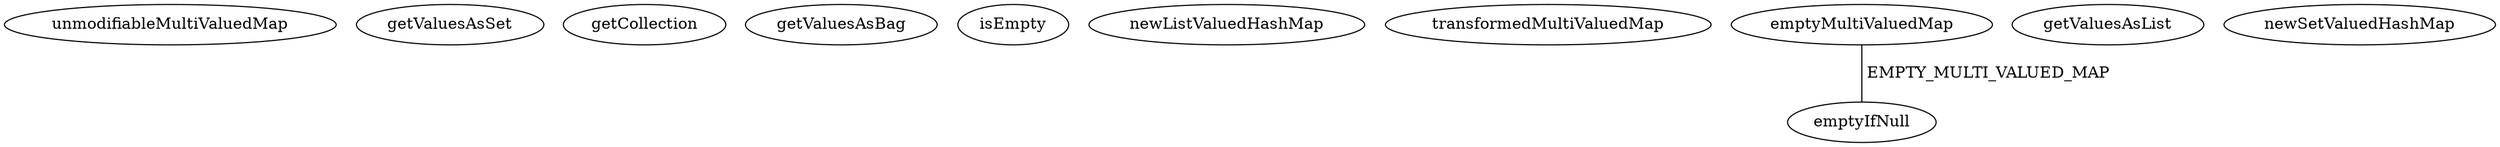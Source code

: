 digraph G {
unmodifiableMultiValuedMap;
getValuesAsSet;
getCollection;
getValuesAsBag;
isEmpty;
newListValuedHashMap;
transformedMultiValuedMap;
emptyMultiValuedMap;
getValuesAsList;
emptyIfNull;
newSetValuedHashMap;
emptyMultiValuedMap -> emptyIfNull [label=" EMPTY_MULTI_VALUED_MAP", dir=none];
}